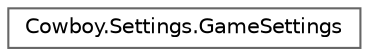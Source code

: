 digraph "Osztályhierarchia-ábra"
{
 // LATEX_PDF_SIZE
  bgcolor="transparent";
  edge [fontname=Helvetica,fontsize=10,labelfontname=Helvetica,labelfontsize=10];
  node [fontname=Helvetica,fontsize=10,shape=box,height=0.2,width=0.4];
  rankdir="LR";
  Node0 [id="Node000000",label="Cowboy.Settings.GameSettings",height=0.2,width=0.4,color="grey40", fillcolor="white", style="filled",URL="$class_cowboy_1_1_settings_1_1_game_settings.html",tooltip=" "];
}
